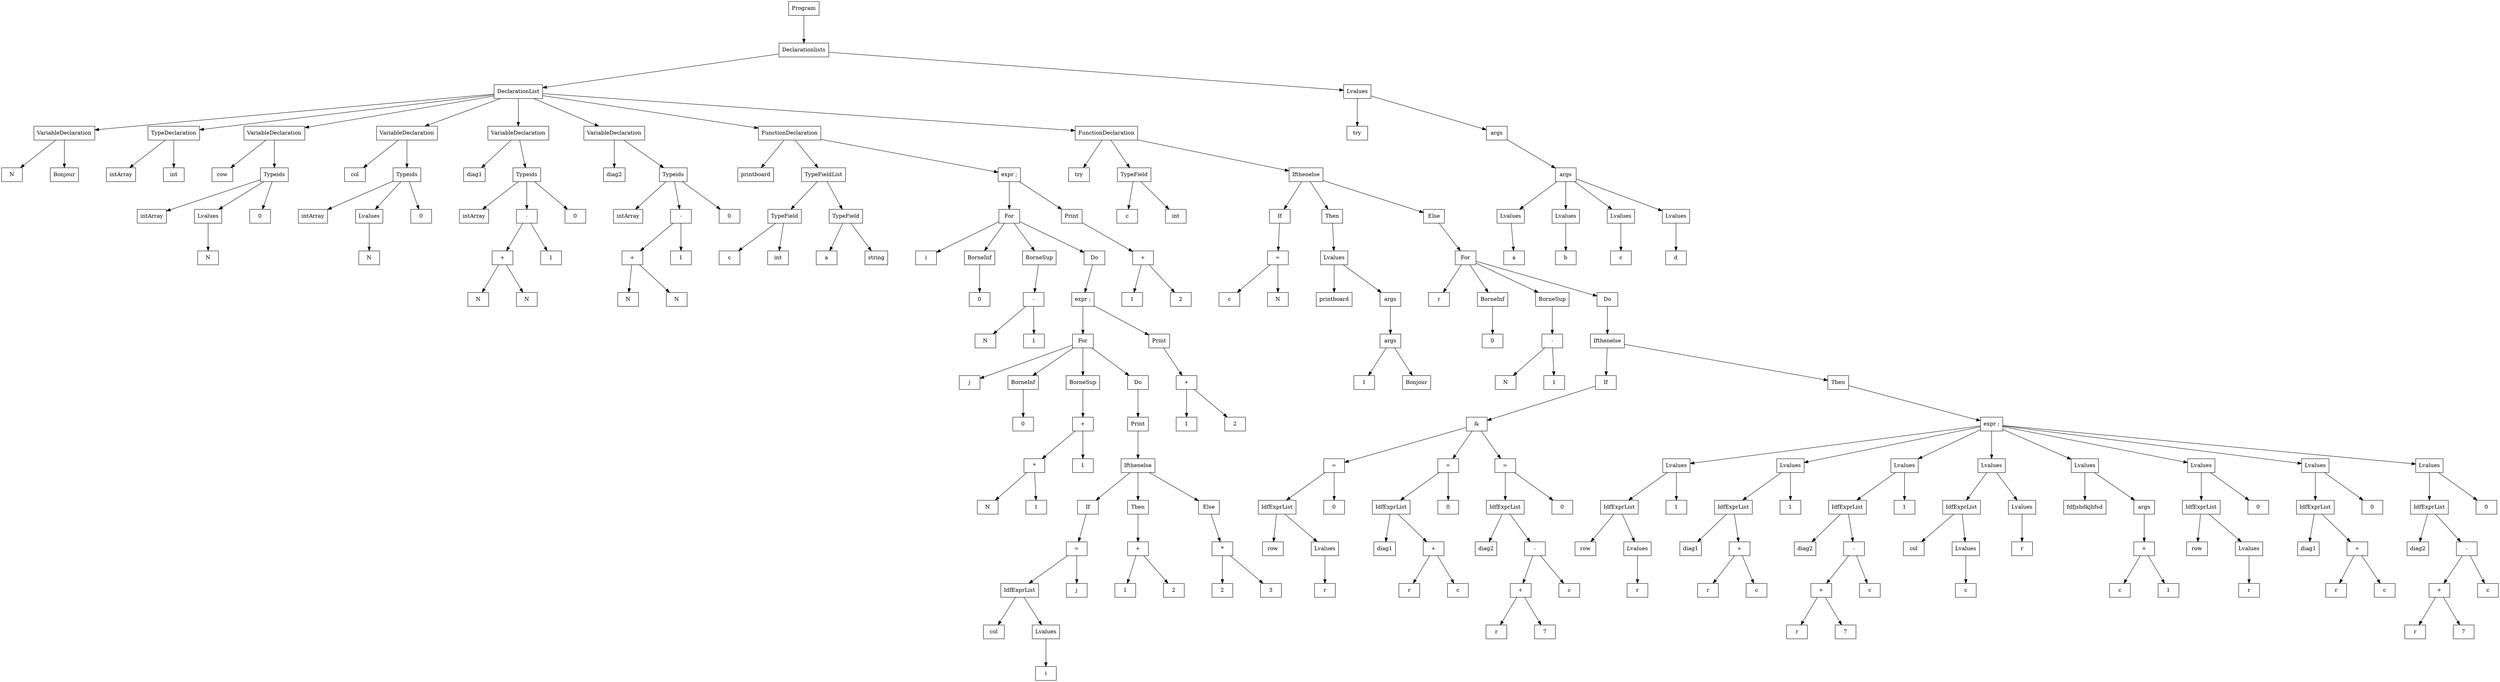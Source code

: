 digraph "ast"{

	nodesep=1;
	ranksep=1;

	N2 [label="DeclarationList", shape="box"];
	N4 [label="N", shape="box"];
	N5 [label="Bonjour", shape="box"];
	N3 [label="VariableDeclaration", shape="box"];
	N7 [label="intArray", shape="box"];
	N8 [label="int", shape="box"];
	N6 [label="TypeDeclaration", shape="box"];
	N10 [label="row", shape="box"];
	N12 [label="intArray", shape="box"];
	N14 [label="N", shape="box"];
	N13 [label="Lvalues", shape="box"];
	N15 [label="0", shape="box"];
	N11 [label="Typeids", shape="box"];
	N9 [label="VariableDeclaration", shape="box"];
	N17 [label="col", shape="box"];
	N19 [label="intArray", shape="box"];
	N21 [label="N", shape="box"];
	N20 [label="Lvalues", shape="box"];
	N22 [label="0", shape="box"];
	N18 [label="Typeids", shape="box"];
	N16 [label="VariableDeclaration", shape="box"];
	N24 [label="diag1", shape="box"];
	N26 [label="intArray", shape="box"];
	N29 [label="N", shape="box"];
	N30 [label="N", shape="box"];
	N28 [label="+", shape="box"];
	N31 [label="1", shape="box"];
	N27 [label="-", shape="box"];
	N32 [label="0", shape="box"];
	N25 [label="Typeids", shape="box"];
	N23 [label="VariableDeclaration", shape="box"];
	N34 [label="diag2", shape="box"];
	N36 [label="intArray", shape="box"];
	N39 [label="N", shape="box"];
	N40 [label="N", shape="box"];
	N38 [label="+", shape="box"];
	N41 [label="1", shape="box"];
	N37 [label="-", shape="box"];
	N42 [label="0", shape="box"];
	N35 [label="Typeids", shape="box"];
	N33 [label="VariableDeclaration", shape="box"];
	N44 [label="printboard", shape="box"];
	N45 [label="TypeFieldList", shape="box"];
	N47 [label="c", shape="box"];
	N48 [label="int", shape="box"];
	N46 [label="TypeField", shape="box"];
	N50 [label="a", shape="box"];
	N51 [label="string", shape="box"];
	N49 [label="TypeField", shape="box"];
	N52 [label="expr ;", shape="box"];
	N54 [label="i", shape="box"];
	N56 [label="0", shape="box"];
	N55 [label="BorneInf", shape="box"];
	N59 [label="N", shape="box"];
	N60 [label="1", shape="box"];
	N58 [label="-", shape="box"];
	N57 [label="BorneSup", shape="box"];
	N62 [label="expr ;", shape="box"];
	N64 [label="j", shape="box"];
	N66 [label="0", shape="box"];
	N65 [label="BorneInf", shape="box"];
	N70 [label="N", shape="box"];
	N71 [label="1", shape="box"];
	N69 [label="*", shape="box"];
	N72 [label="1", shape="box"];
	N68 [label="+", shape="box"];
	N67 [label="BorneSup", shape="box"];
	N78 [label="IdfExprList", shape="box"];
	N79 [label="col", shape="box"];
	N81 [label="i", shape="box"];
	N80 [label="Lvalues", shape="box"];
	N82 [label="j", shape="box"];
	N77 [label="=", shape="box"];
	N76 [label="If", shape="box"];
	N85 [label="1", shape="box"];
	N86 [label="2", shape="box"];
	N84 [label="+", shape="box"];
	N83 [label="Then", shape="box"];
	N89 [label="2", shape="box"];
	N90 [label="3", shape="box"];
	N88 [label="*", shape="box"];
	N87 [label="Else", shape="box"];
	N75 [label="Ifthenelse", shape="box"];
	N74 [label="Print", shape="box"];
	N73 [label="Do", shape="box"];
	N63 [label="For", shape="box"];
	N93 [label="1", shape="box"];
	N94 [label="2", shape="box"];
	N92 [label="+", shape="box"];
	N91 [label="Print", shape="box"];
	N61 [label="Do", shape="box"];
	N53 [label="For", shape="box"];
	N97 [label="1", shape="box"];
	N98 [label="2", shape="box"];
	N96 [label="+", shape="box"];
	N95 [label="Print", shape="box"];
	N43 [label="FunctionDeclaration", shape="box"];
	N100 [label="try", shape="box"];
	N102 [label="c", shape="box"];
	N103 [label="int", shape="box"];
	N101 [label="TypeField", shape="box"];
	N107 [label="c", shape="box"];
	N108 [label="N", shape="box"];
	N106 [label="=", shape="box"];
	N105 [label="If", shape="box"];
	N111 [label="printboard", shape="box"];
	N112 [label="args", shape="box"];
	N113 [label="args", shape="box"];
	N114 [label="1", shape="box"];
	N115 [label="Bonjour", shape="box"];
	N110 [label="Lvalues", shape="box"];
	N109 [label="Then", shape="box"];
	N118 [label="r", shape="box"];
	N120 [label="0", shape="box"];
	N119 [label="BorneInf", shape="box"];
	N123 [label="N", shape="box"];
	N124 [label="1", shape="box"];
	N122 [label="-", shape="box"];
	N121 [label="BorneSup", shape="box"];
	N128 [label="&", shape="box"];
	N130 [label="IdfExprList", shape="box"];
	N131 [label="row", shape="box"];
	N133 [label="r", shape="box"];
	N132 [label="Lvalues", shape="box"];
	N134 [label="0", shape="box"];
	N129 [label="=", shape="box"];
	N136 [label="IdfExprList", shape="box"];
	N137 [label="diag1", shape="box"];
	N139 [label="r", shape="box"];
	N140 [label="c", shape="box"];
	N138 [label="+", shape="box"];
	N141 [label="0", shape="box"];
	N135 [label="=", shape="box"];
	N143 [label="IdfExprList", shape="box"];
	N144 [label="diag2", shape="box"];
	N147 [label="r", shape="box"];
	N148 [label="7", shape="box"];
	N146 [label="+", shape="box"];
	N149 [label="c", shape="box"];
	N145 [label="-", shape="box"];
	N150 [label="0", shape="box"];
	N142 [label="=", shape="box"];
	N127 [label="If", shape="box"];
	N152 [label="expr ;", shape="box"];
	N154 [label="IdfExprList", shape="box"];
	N155 [label="row", shape="box"];
	N157 [label="r", shape="box"];
	N156 [label="Lvalues", shape="box"];
	N158 [label="1", shape="box"];
	N153 [label="Lvalues", shape="box"];
	N160 [label="IdfExprList", shape="box"];
	N161 [label="diag1", shape="box"];
	N163 [label="r", shape="box"];
	N164 [label="c", shape="box"];
	N162 [label="+", shape="box"];
	N165 [label="1", shape="box"];
	N159 [label="Lvalues", shape="box"];
	N167 [label="IdfExprList", shape="box"];
	N168 [label="diag2", shape="box"];
	N171 [label="r", shape="box"];
	N172 [label="7", shape="box"];
	N170 [label="+", shape="box"];
	N173 [label="c", shape="box"];
	N169 [label="-", shape="box"];
	N174 [label="1", shape="box"];
	N166 [label="Lvalues", shape="box"];
	N176 [label="IdfExprList", shape="box"];
	N177 [label="col", shape="box"];
	N179 [label="c", shape="box"];
	N178 [label="Lvalues", shape="box"];
	N181 [label="r", shape="box"];
	N180 [label="Lvalues", shape="box"];
	N175 [label="Lvalues", shape="box"];
	N183 [label="fdfjshdkjhfsd", shape="box"];
	N184 [label="args", shape="box"];
	N186 [label="c", shape="box"];
	N187 [label="1", shape="box"];
	N185 [label="+", shape="box"];
	N182 [label="Lvalues", shape="box"];
	N189 [label="IdfExprList", shape="box"];
	N190 [label="row", shape="box"];
	N192 [label="r", shape="box"];
	N191 [label="Lvalues", shape="box"];
	N193 [label="0", shape="box"];
	N188 [label="Lvalues", shape="box"];
	N195 [label="IdfExprList", shape="box"];
	N196 [label="diag1", shape="box"];
	N198 [label="r", shape="box"];
	N199 [label="c", shape="box"];
	N197 [label="+", shape="box"];
	N200 [label="0", shape="box"];
	N194 [label="Lvalues", shape="box"];
	N202 [label="IdfExprList", shape="box"];
	N203 [label="diag2", shape="box"];
	N206 [label="r", shape="box"];
	N207 [label="7", shape="box"];
	N205 [label="+", shape="box"];
	N208 [label="c", shape="box"];
	N204 [label="-", shape="box"];
	N209 [label="0", shape="box"];
	N201 [label="Lvalues", shape="box"];
	N151 [label="Then", shape="box"];
	N126 [label="Ifthenelse", shape="box"];
	N125 [label="Do", shape="box"];
	N117 [label="For", shape="box"];
	N116 [label="Else", shape="box"];
	N104 [label="Ifthenelse", shape="box"];
	N99 [label="FunctionDeclaration", shape="box"];
	N211 [label="try", shape="box"];
	N212 [label="args", shape="box"];
	N213 [label="args", shape="box"];
	N215 [label="a", shape="box"];
	N214 [label="Lvalues", shape="box"];
	N217 [label="b", shape="box"];
	N216 [label="Lvalues", shape="box"];
	N219 [label="c", shape="box"];
	N218 [label="Lvalues", shape="box"];
	N221 [label="d", shape="box"];
	N220 [label="Lvalues", shape="box"];
	N210 [label="Lvalues", shape="box"];
	N1 [label="Declarationlists", shape="box"];
	N0 [label="Program", shape="box"];

	N3 -> N4; 
	N3 -> N5; 
	N2 -> N3; 
	N6 -> N7; 
	N6 -> N8; 
	N2 -> N6; 
	N13 -> N14; 
	N11 -> N12; 
	N11 -> N13; 
	N11 -> N15; 
	N9 -> N10; 
	N9 -> N11; 
	N2 -> N9; 
	N20 -> N21; 
	N18 -> N19; 
	N18 -> N20; 
	N18 -> N22; 
	N16 -> N17; 
	N16 -> N18; 
	N2 -> N16; 
	N28 -> N29; 
	N28 -> N30; 
	N27 -> N28; 
	N27 -> N31; 
	N25 -> N26; 
	N25 -> N27; 
	N25 -> N32; 
	N23 -> N24; 
	N23 -> N25; 
	N2 -> N23; 
	N38 -> N39; 
	N38 -> N40; 
	N37 -> N38; 
	N37 -> N41; 
	N35 -> N36; 
	N35 -> N37; 
	N35 -> N42; 
	N33 -> N34; 
	N33 -> N35; 
	N2 -> N33; 
	N46 -> N47; 
	N46 -> N48; 
	N45 -> N46; 
	N49 -> N50; 
	N49 -> N51; 
	N45 -> N49; 
	N55 -> N56; 
	N58 -> N59; 
	N58 -> N60; 
	N57 -> N58; 
	N65 -> N66; 
	N69 -> N70; 
	N69 -> N71; 
	N68 -> N69; 
	N68 -> N72; 
	N67 -> N68; 
	N78 -> N79; 
	N80 -> N81; 
	N78 -> N80; 
	N77 -> N78; 
	N77 -> N82; 
	N76 -> N77; 
	N84 -> N85; 
	N84 -> N86; 
	N83 -> N84; 
	N88 -> N89; 
	N88 -> N90; 
	N87 -> N88; 
	N75 -> N76; 
	N75 -> N83; 
	N75 -> N87; 
	N74 -> N75; 
	N73 -> N74; 
	N63 -> N64; 
	N63 -> N65; 
	N63 -> N67; 
	N63 -> N73; 
	N62 -> N63; 
	N92 -> N93; 
	N92 -> N94; 
	N91 -> N92; 
	N62 -> N91; 
	N61 -> N62; 
	N53 -> N54; 
	N53 -> N55; 
	N53 -> N57; 
	N53 -> N61; 
	N52 -> N53; 
	N96 -> N97; 
	N96 -> N98; 
	N95 -> N96; 
	N52 -> N95; 
	N43 -> N44; 
	N43 -> N45; 
	N43 -> N52; 
	N2 -> N43; 
	N101 -> N102; 
	N101 -> N103; 
	N106 -> N107; 
	N106 -> N108; 
	N105 -> N106; 
	N113 -> N114; 
	N113 -> N115; 
	N112 -> N113; 
	N110 -> N111; 
	N110 -> N112; 
	N109 -> N110; 
	N119 -> N120; 
	N122 -> N123; 
	N122 -> N124; 
	N121 -> N122; 
	N130 -> N131; 
	N132 -> N133; 
	N130 -> N132; 
	N129 -> N130; 
	N129 -> N134; 
	N128 -> N129; 
	N136 -> N137; 
	N138 -> N139; 
	N138 -> N140; 
	N136 -> N138; 
	N135 -> N136; 
	N135 -> N141; 
	N128 -> N135; 
	N143 -> N144; 
	N146 -> N147; 
	N146 -> N148; 
	N145 -> N146; 
	N145 -> N149; 
	N143 -> N145; 
	N142 -> N143; 
	N142 -> N150; 
	N128 -> N142; 
	N127 -> N128; 
	N154 -> N155; 
	N156 -> N157; 
	N154 -> N156; 
	N153 -> N154; 
	N153 -> N158; 
	N152 -> N153; 
	N160 -> N161; 
	N162 -> N163; 
	N162 -> N164; 
	N160 -> N162; 
	N159 -> N160; 
	N159 -> N165; 
	N152 -> N159; 
	N167 -> N168; 
	N170 -> N171; 
	N170 -> N172; 
	N169 -> N170; 
	N169 -> N173; 
	N167 -> N169; 
	N166 -> N167; 
	N166 -> N174; 
	N152 -> N166; 
	N176 -> N177; 
	N178 -> N179; 
	N176 -> N178; 
	N180 -> N181; 
	N175 -> N176; 
	N175 -> N180; 
	N152 -> N175; 
	N185 -> N186; 
	N185 -> N187; 
	N184 -> N185; 
	N182 -> N183; 
	N182 -> N184; 
	N152 -> N182; 
	N189 -> N190; 
	N191 -> N192; 
	N189 -> N191; 
	N188 -> N189; 
	N188 -> N193; 
	N152 -> N188; 
	N195 -> N196; 
	N197 -> N198; 
	N197 -> N199; 
	N195 -> N197; 
	N194 -> N195; 
	N194 -> N200; 
	N152 -> N194; 
	N202 -> N203; 
	N205 -> N206; 
	N205 -> N207; 
	N204 -> N205; 
	N204 -> N208; 
	N202 -> N204; 
	N201 -> N202; 
	N201 -> N209; 
	N152 -> N201; 
	N151 -> N152; 
	N126 -> N127; 
	N126 -> N151; 
	N125 -> N126; 
	N117 -> N118; 
	N117 -> N119; 
	N117 -> N121; 
	N117 -> N125; 
	N116 -> N117; 
	N104 -> N105; 
	N104 -> N109; 
	N104 -> N116; 
	N99 -> N100; 
	N99 -> N101; 
	N99 -> N104; 
	N2 -> N99; 
	N214 -> N215; 
	N213 -> N214; 
	N216 -> N217; 
	N213 -> N216; 
	N218 -> N219; 
	N213 -> N218; 
	N220 -> N221; 
	N213 -> N220; 
	N212 -> N213; 
	N210 -> N211; 
	N210 -> N212; 
	N1 -> N2; 
	N1 -> N210; 
	N0 -> N1; 
}